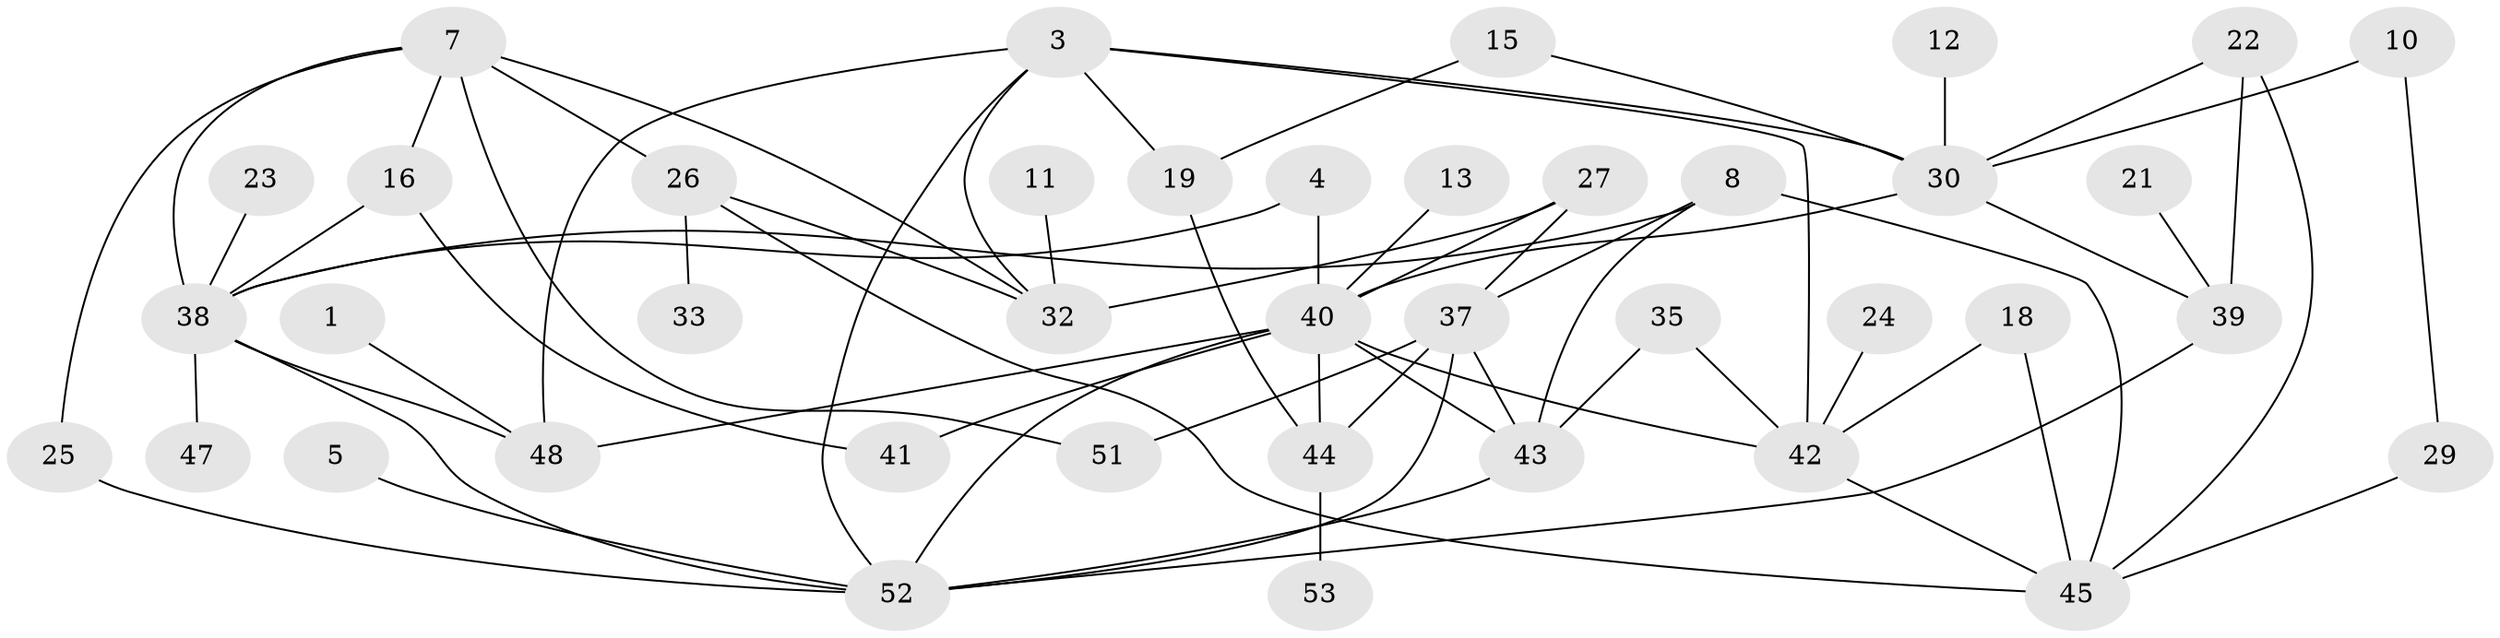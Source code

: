// original degree distribution, {1: 0.24528301886792453, 3: 0.19811320754716982, 2: 0.25471698113207547, 0: 0.10377358490566038, 5: 0.04716981132075472, 4: 0.11320754716981132, 6: 0.018867924528301886, 7: 0.018867924528301886}
// Generated by graph-tools (version 1.1) at 2025/49/03/09/25 03:49:07]
// undirected, 40 vertices, 67 edges
graph export_dot {
graph [start="1"]
  node [color=gray90,style=filled];
  1;
  3;
  4;
  5;
  7;
  8;
  10;
  11;
  12;
  13;
  15;
  16;
  18;
  19;
  21;
  22;
  23;
  24;
  25;
  26;
  27;
  29;
  30;
  32;
  33;
  35;
  37;
  38;
  39;
  40;
  41;
  42;
  43;
  44;
  45;
  47;
  48;
  51;
  52;
  53;
  1 -- 48 [weight=1.0];
  3 -- 19 [weight=1.0];
  3 -- 30 [weight=1.0];
  3 -- 32 [weight=1.0];
  3 -- 42 [weight=1.0];
  3 -- 48 [weight=1.0];
  3 -- 52 [weight=1.0];
  4 -- 38 [weight=1.0];
  4 -- 40 [weight=1.0];
  5 -- 52 [weight=1.0];
  7 -- 16 [weight=1.0];
  7 -- 25 [weight=1.0];
  7 -- 26 [weight=1.0];
  7 -- 32 [weight=1.0];
  7 -- 38 [weight=1.0];
  7 -- 51 [weight=1.0];
  8 -- 37 [weight=1.0];
  8 -- 38 [weight=1.0];
  8 -- 43 [weight=1.0];
  8 -- 45 [weight=1.0];
  10 -- 29 [weight=1.0];
  10 -- 30 [weight=1.0];
  11 -- 32 [weight=1.0];
  12 -- 30 [weight=1.0];
  13 -- 40 [weight=1.0];
  15 -- 19 [weight=1.0];
  15 -- 30 [weight=1.0];
  16 -- 38 [weight=1.0];
  16 -- 41 [weight=1.0];
  18 -- 42 [weight=1.0];
  18 -- 45 [weight=1.0];
  19 -- 44 [weight=1.0];
  21 -- 39 [weight=1.0];
  22 -- 30 [weight=1.0];
  22 -- 39 [weight=1.0];
  22 -- 45 [weight=1.0];
  23 -- 38 [weight=1.0];
  24 -- 42 [weight=1.0];
  25 -- 52 [weight=1.0];
  26 -- 32 [weight=1.0];
  26 -- 33 [weight=1.0];
  26 -- 45 [weight=1.0];
  27 -- 32 [weight=1.0];
  27 -- 37 [weight=1.0];
  27 -- 40 [weight=1.0];
  29 -- 45 [weight=1.0];
  30 -- 39 [weight=1.0];
  30 -- 40 [weight=2.0];
  35 -- 42 [weight=1.0];
  35 -- 43 [weight=1.0];
  37 -- 43 [weight=1.0];
  37 -- 44 [weight=1.0];
  37 -- 51 [weight=1.0];
  37 -- 52 [weight=1.0];
  38 -- 47 [weight=1.0];
  38 -- 48 [weight=1.0];
  38 -- 52 [weight=1.0];
  39 -- 52 [weight=1.0];
  40 -- 41 [weight=1.0];
  40 -- 42 [weight=1.0];
  40 -- 43 [weight=1.0];
  40 -- 44 [weight=1.0];
  40 -- 48 [weight=1.0];
  40 -- 52 [weight=1.0];
  42 -- 45 [weight=1.0];
  43 -- 52 [weight=1.0];
  44 -- 53 [weight=1.0];
}

